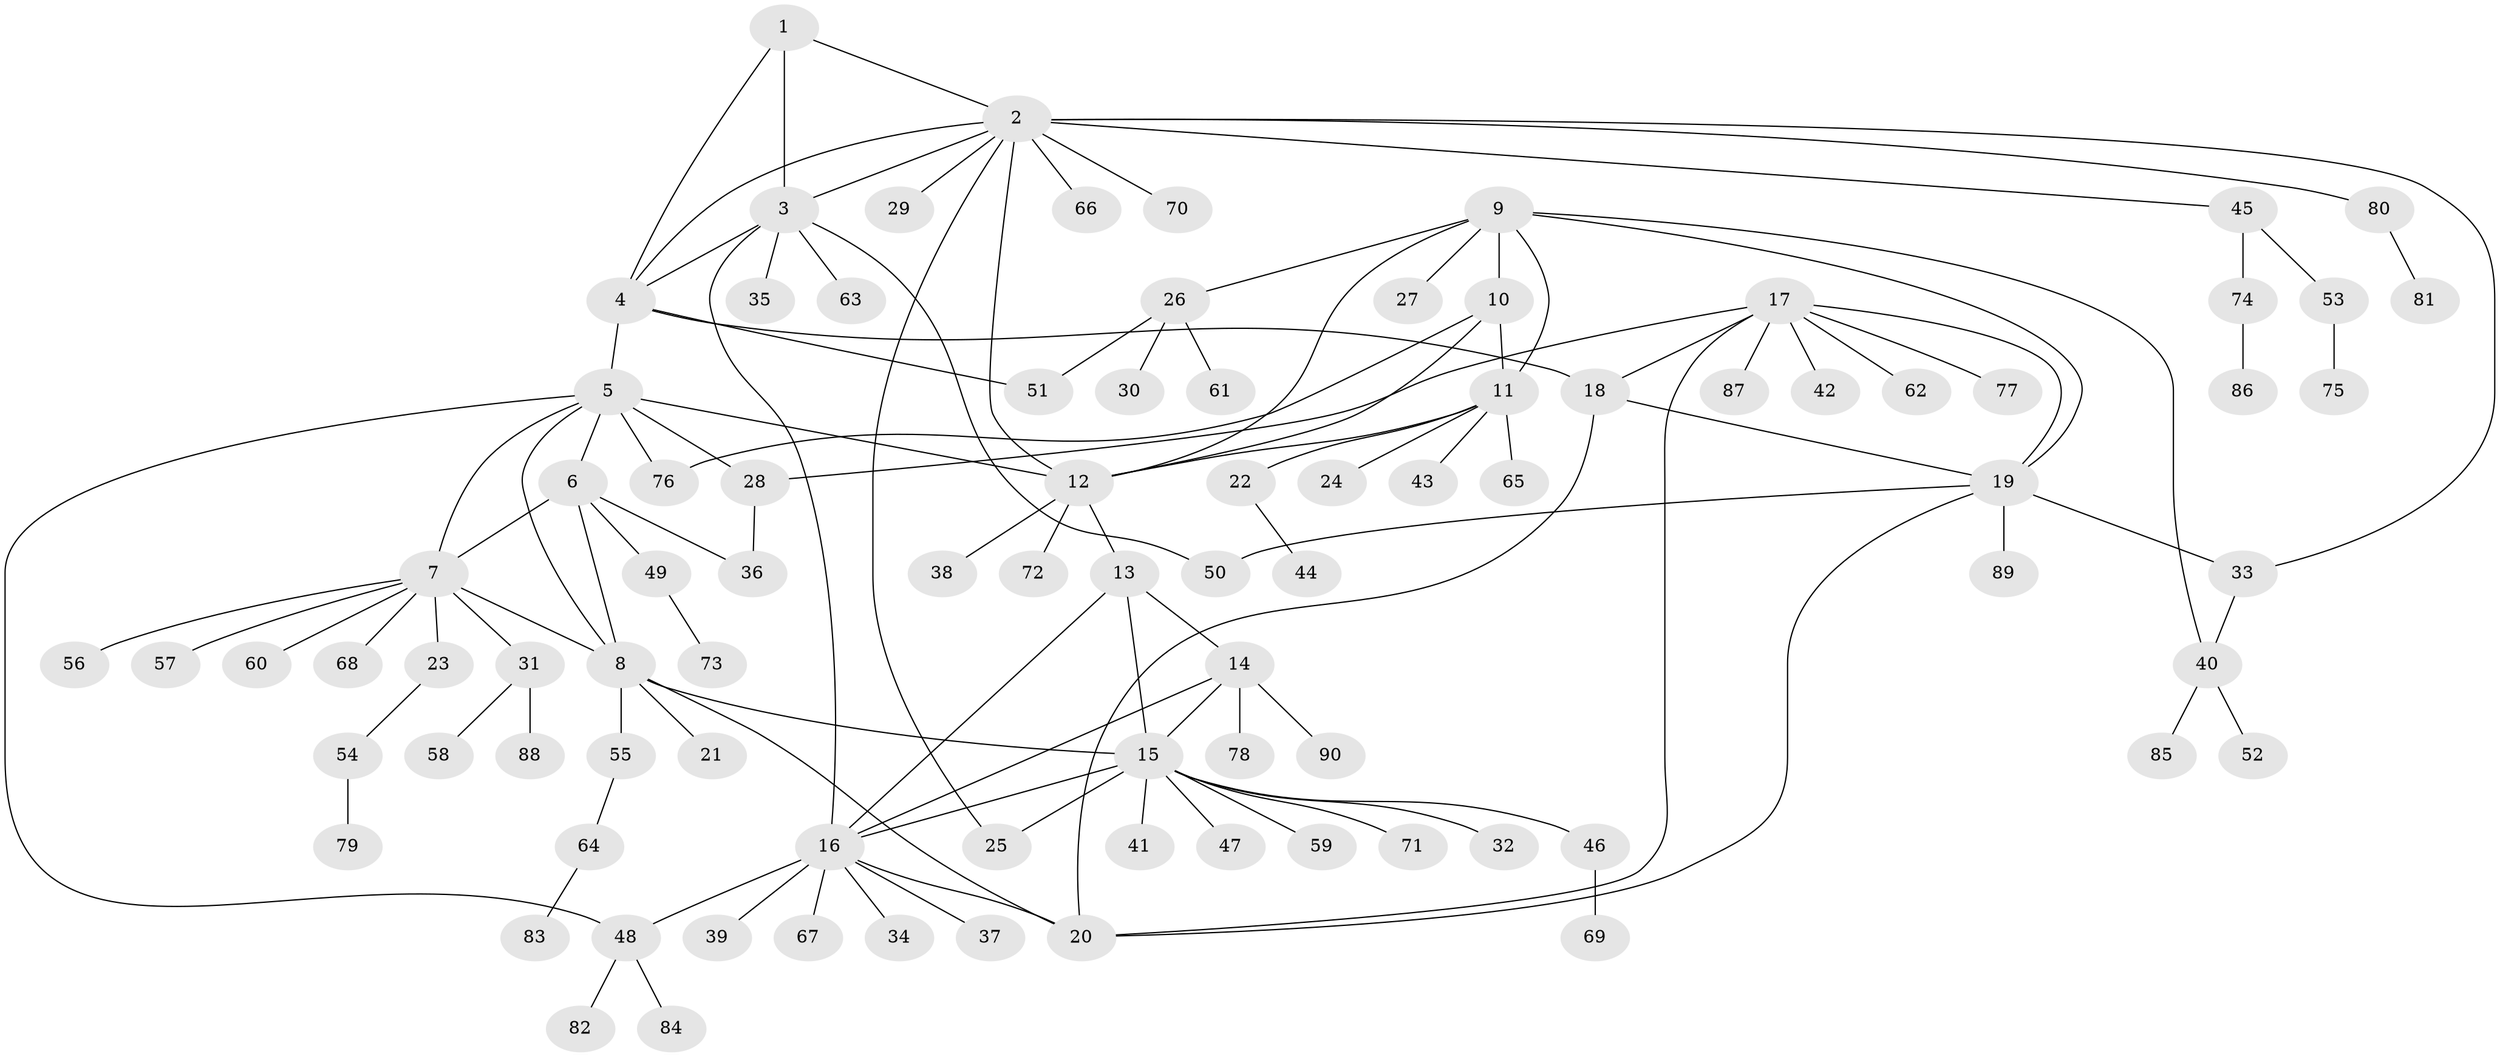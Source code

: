 // Generated by graph-tools (version 1.1) at 2025/37/03/09/25 02:37:25]
// undirected, 90 vertices, 119 edges
graph export_dot {
graph [start="1"]
  node [color=gray90,style=filled];
  1;
  2;
  3;
  4;
  5;
  6;
  7;
  8;
  9;
  10;
  11;
  12;
  13;
  14;
  15;
  16;
  17;
  18;
  19;
  20;
  21;
  22;
  23;
  24;
  25;
  26;
  27;
  28;
  29;
  30;
  31;
  32;
  33;
  34;
  35;
  36;
  37;
  38;
  39;
  40;
  41;
  42;
  43;
  44;
  45;
  46;
  47;
  48;
  49;
  50;
  51;
  52;
  53;
  54;
  55;
  56;
  57;
  58;
  59;
  60;
  61;
  62;
  63;
  64;
  65;
  66;
  67;
  68;
  69;
  70;
  71;
  72;
  73;
  74;
  75;
  76;
  77;
  78;
  79;
  80;
  81;
  82;
  83;
  84;
  85;
  86;
  87;
  88;
  89;
  90;
  1 -- 2;
  1 -- 3;
  1 -- 4;
  2 -- 3;
  2 -- 4;
  2 -- 12;
  2 -- 25;
  2 -- 29;
  2 -- 33;
  2 -- 45;
  2 -- 66;
  2 -- 70;
  2 -- 80;
  3 -- 4;
  3 -- 16;
  3 -- 35;
  3 -- 50;
  3 -- 63;
  4 -- 5;
  4 -- 18;
  4 -- 51;
  5 -- 6;
  5 -- 7;
  5 -- 8;
  5 -- 12;
  5 -- 28;
  5 -- 48;
  5 -- 76;
  6 -- 7;
  6 -- 8;
  6 -- 36;
  6 -- 49;
  7 -- 8;
  7 -- 23;
  7 -- 31;
  7 -- 56;
  7 -- 57;
  7 -- 60;
  7 -- 68;
  8 -- 15;
  8 -- 20;
  8 -- 21;
  8 -- 55;
  9 -- 10;
  9 -- 11;
  9 -- 12;
  9 -- 19;
  9 -- 26;
  9 -- 27;
  9 -- 40;
  10 -- 11;
  10 -- 12;
  10 -- 76;
  11 -- 12;
  11 -- 22;
  11 -- 24;
  11 -- 43;
  11 -- 65;
  12 -- 13;
  12 -- 38;
  12 -- 72;
  13 -- 14;
  13 -- 15;
  13 -- 16;
  14 -- 15;
  14 -- 16;
  14 -- 78;
  14 -- 90;
  15 -- 16;
  15 -- 25;
  15 -- 32;
  15 -- 41;
  15 -- 46;
  15 -- 47;
  15 -- 59;
  15 -- 71;
  16 -- 20;
  16 -- 34;
  16 -- 37;
  16 -- 39;
  16 -- 48;
  16 -- 67;
  17 -- 18;
  17 -- 19;
  17 -- 20;
  17 -- 28;
  17 -- 42;
  17 -- 62;
  17 -- 77;
  17 -- 87;
  18 -- 19;
  18 -- 20;
  19 -- 20;
  19 -- 33;
  19 -- 50;
  19 -- 89;
  22 -- 44;
  23 -- 54;
  26 -- 30;
  26 -- 51;
  26 -- 61;
  28 -- 36;
  31 -- 58;
  31 -- 88;
  33 -- 40;
  40 -- 52;
  40 -- 85;
  45 -- 53;
  45 -- 74;
  46 -- 69;
  48 -- 82;
  48 -- 84;
  49 -- 73;
  53 -- 75;
  54 -- 79;
  55 -- 64;
  64 -- 83;
  74 -- 86;
  80 -- 81;
}
